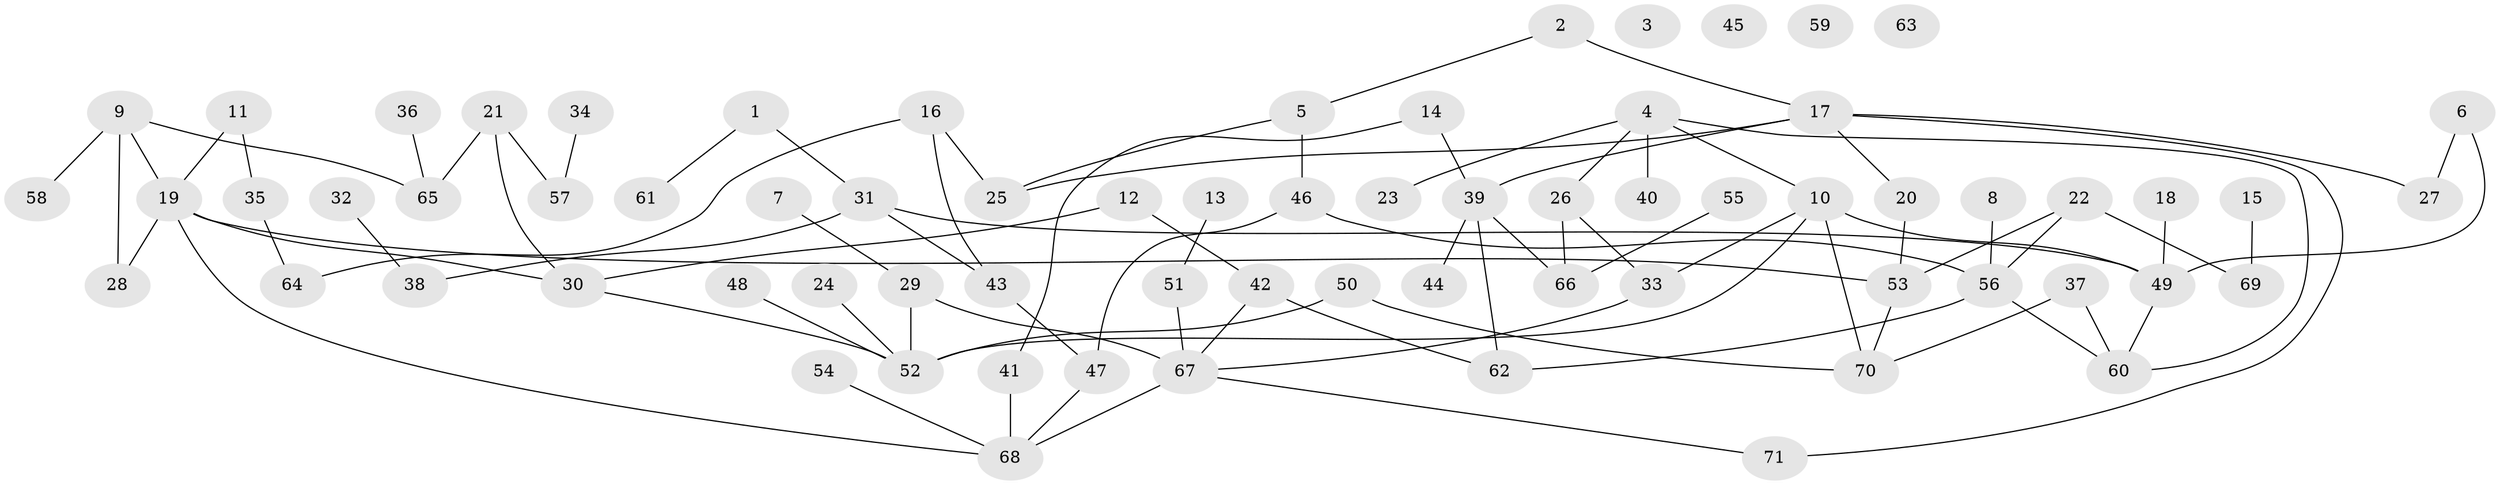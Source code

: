 // Generated by graph-tools (version 1.1) at 2025/49/03/09/25 03:49:06]
// undirected, 71 vertices, 89 edges
graph export_dot {
graph [start="1"]
  node [color=gray90,style=filled];
  1;
  2;
  3;
  4;
  5;
  6;
  7;
  8;
  9;
  10;
  11;
  12;
  13;
  14;
  15;
  16;
  17;
  18;
  19;
  20;
  21;
  22;
  23;
  24;
  25;
  26;
  27;
  28;
  29;
  30;
  31;
  32;
  33;
  34;
  35;
  36;
  37;
  38;
  39;
  40;
  41;
  42;
  43;
  44;
  45;
  46;
  47;
  48;
  49;
  50;
  51;
  52;
  53;
  54;
  55;
  56;
  57;
  58;
  59;
  60;
  61;
  62;
  63;
  64;
  65;
  66;
  67;
  68;
  69;
  70;
  71;
  1 -- 31;
  1 -- 61;
  2 -- 5;
  2 -- 17;
  4 -- 10;
  4 -- 23;
  4 -- 26;
  4 -- 40;
  4 -- 60;
  5 -- 25;
  5 -- 46;
  6 -- 27;
  6 -- 49;
  7 -- 29;
  8 -- 56;
  9 -- 19;
  9 -- 28;
  9 -- 58;
  9 -- 65;
  10 -- 33;
  10 -- 49;
  10 -- 52;
  10 -- 70;
  11 -- 19;
  11 -- 35;
  12 -- 30;
  12 -- 42;
  13 -- 51;
  14 -- 39;
  14 -- 41;
  15 -- 69;
  16 -- 25;
  16 -- 43;
  16 -- 64;
  17 -- 20;
  17 -- 25;
  17 -- 27;
  17 -- 39;
  17 -- 71;
  18 -- 49;
  19 -- 28;
  19 -- 30;
  19 -- 53;
  19 -- 68;
  20 -- 53;
  21 -- 30;
  21 -- 57;
  21 -- 65;
  22 -- 53;
  22 -- 56;
  22 -- 69;
  24 -- 52;
  26 -- 33;
  26 -- 66;
  29 -- 52;
  29 -- 67;
  30 -- 52;
  31 -- 38;
  31 -- 43;
  31 -- 49;
  32 -- 38;
  33 -- 67;
  34 -- 57;
  35 -- 64;
  36 -- 65;
  37 -- 60;
  37 -- 70;
  39 -- 44;
  39 -- 62;
  39 -- 66;
  41 -- 68;
  42 -- 62;
  42 -- 67;
  43 -- 47;
  46 -- 47;
  46 -- 56;
  47 -- 68;
  48 -- 52;
  49 -- 60;
  50 -- 52;
  50 -- 70;
  51 -- 67;
  53 -- 70;
  54 -- 68;
  55 -- 66;
  56 -- 60;
  56 -- 62;
  67 -- 68;
  67 -- 71;
}
